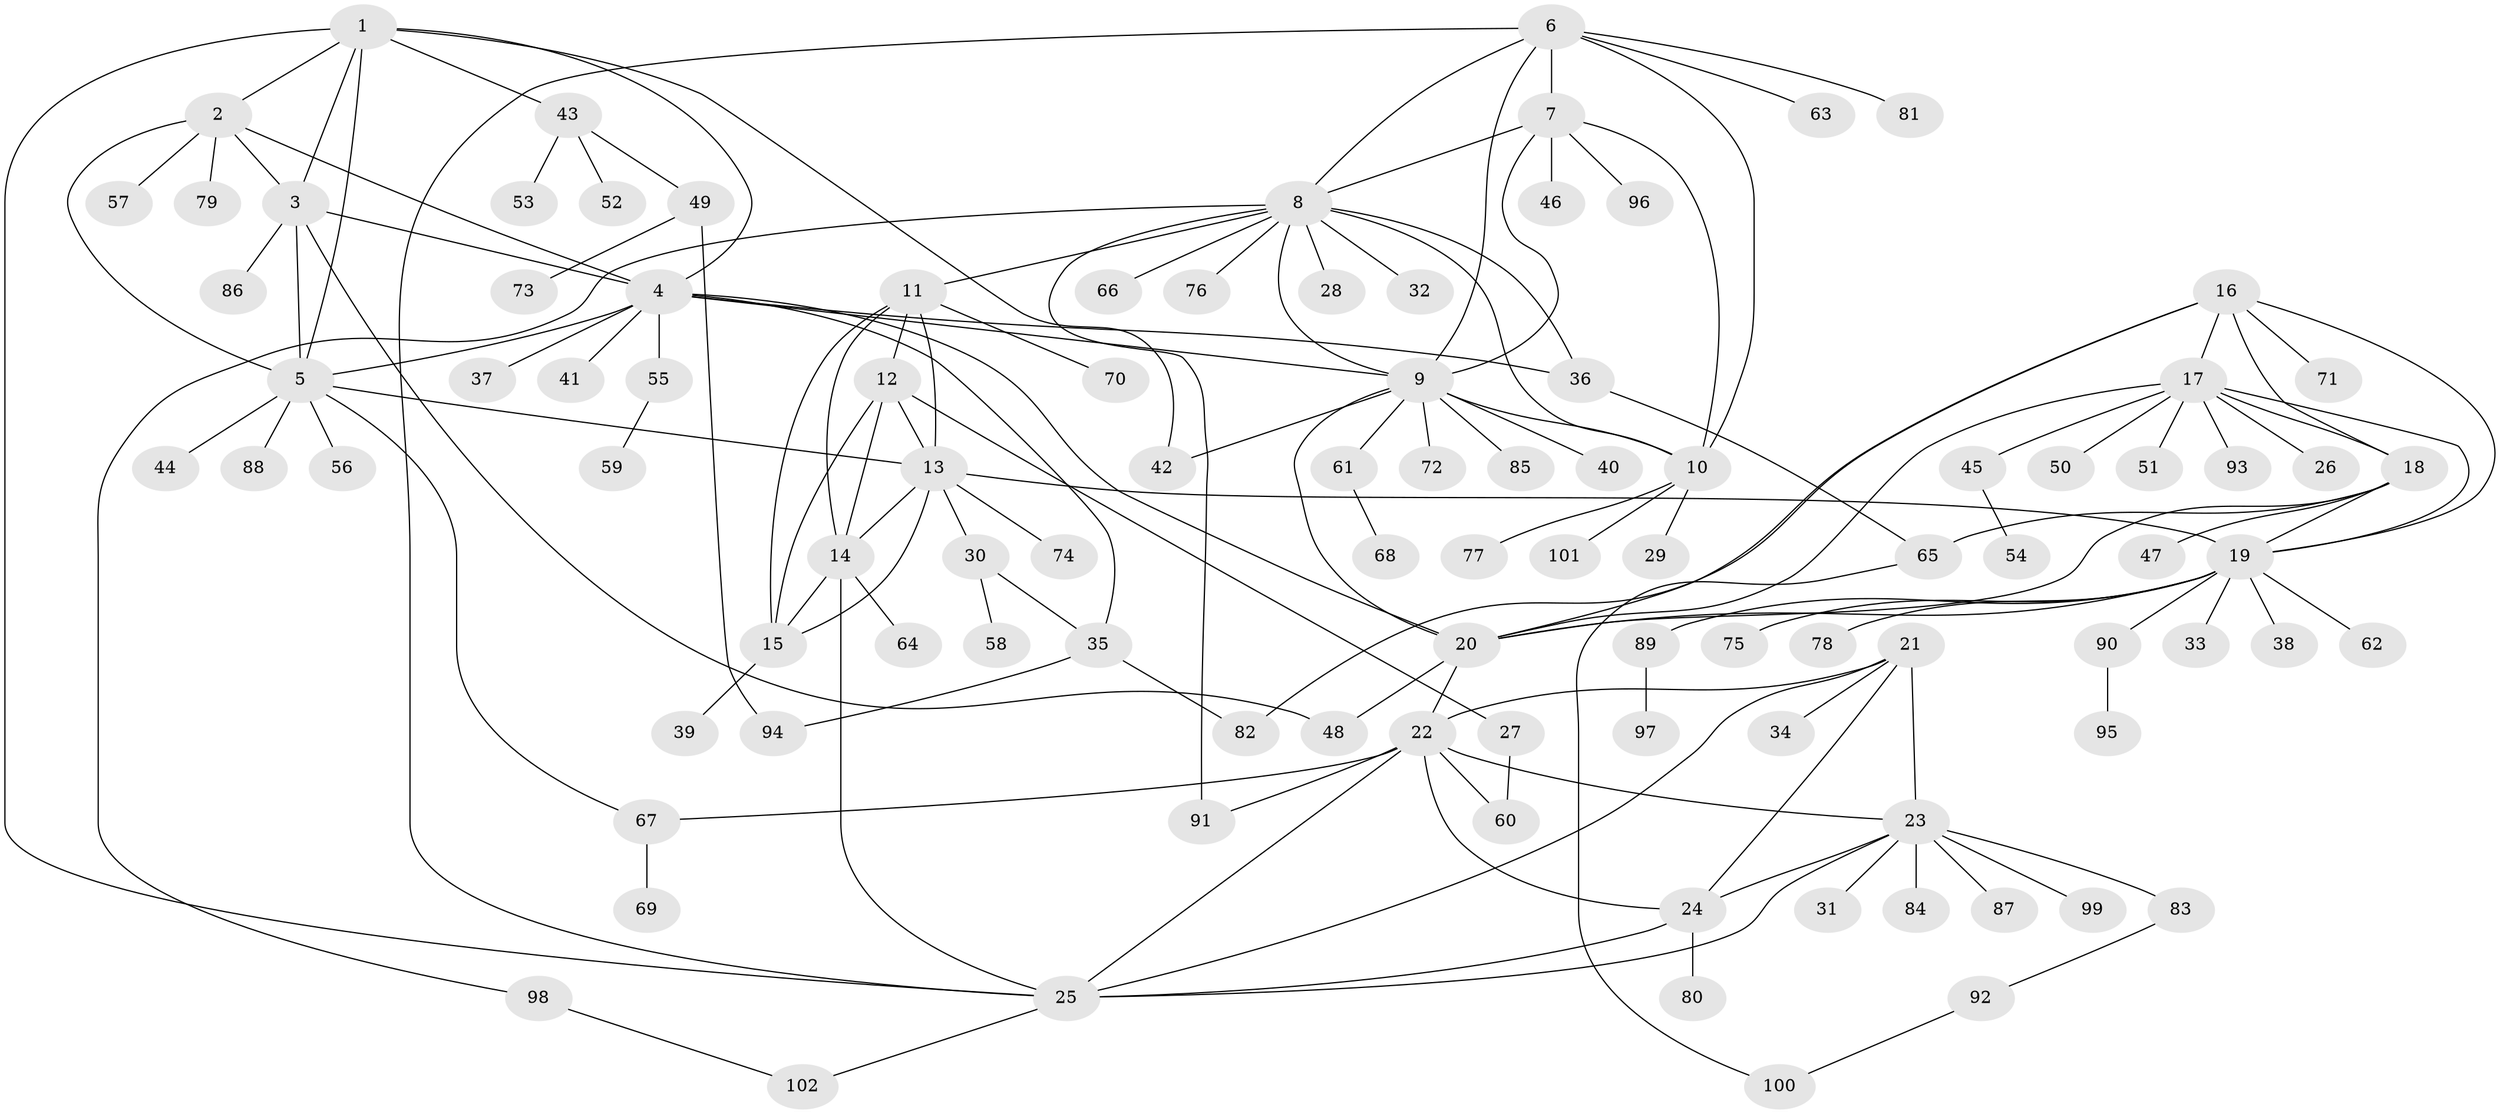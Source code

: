 // coarse degree distribution, {13: 0.0136986301369863, 2: 0.2191780821917808, 8: 0.0821917808219178, 6: 0.0273972602739726, 5: 0.0410958904109589, 11: 0.0273972602739726, 10: 0.0273972602739726, 4: 0.0410958904109589, 1: 0.4794520547945205, 3: 0.0410958904109589}
// Generated by graph-tools (version 1.1) at 2025/52/03/04/25 22:52:29]
// undirected, 102 vertices, 149 edges
graph export_dot {
  node [color=gray90,style=filled];
  1;
  2;
  3;
  4;
  5;
  6;
  7;
  8;
  9;
  10;
  11;
  12;
  13;
  14;
  15;
  16;
  17;
  18;
  19;
  20;
  21;
  22;
  23;
  24;
  25;
  26;
  27;
  28;
  29;
  30;
  31;
  32;
  33;
  34;
  35;
  36;
  37;
  38;
  39;
  40;
  41;
  42;
  43;
  44;
  45;
  46;
  47;
  48;
  49;
  50;
  51;
  52;
  53;
  54;
  55;
  56;
  57;
  58;
  59;
  60;
  61;
  62;
  63;
  64;
  65;
  66;
  67;
  68;
  69;
  70;
  71;
  72;
  73;
  74;
  75;
  76;
  77;
  78;
  79;
  80;
  81;
  82;
  83;
  84;
  85;
  86;
  87;
  88;
  89;
  90;
  91;
  92;
  93;
  94;
  95;
  96;
  97;
  98;
  99;
  100;
  101;
  102;
  1 -- 2;
  1 -- 3;
  1 -- 4;
  1 -- 5;
  1 -- 25;
  1 -- 42;
  1 -- 43;
  2 -- 3;
  2 -- 4;
  2 -- 5;
  2 -- 57;
  2 -- 79;
  3 -- 4;
  3 -- 5;
  3 -- 48;
  3 -- 86;
  4 -- 5;
  4 -- 9;
  4 -- 20;
  4 -- 35;
  4 -- 36;
  4 -- 37;
  4 -- 41;
  4 -- 55;
  5 -- 13;
  5 -- 44;
  5 -- 56;
  5 -- 67;
  5 -- 88;
  6 -- 7;
  6 -- 8;
  6 -- 9;
  6 -- 10;
  6 -- 25;
  6 -- 63;
  6 -- 81;
  7 -- 8;
  7 -- 9;
  7 -- 10;
  7 -- 46;
  7 -- 96;
  8 -- 9;
  8 -- 10;
  8 -- 11;
  8 -- 28;
  8 -- 32;
  8 -- 36;
  8 -- 66;
  8 -- 76;
  8 -- 91;
  8 -- 98;
  9 -- 10;
  9 -- 20;
  9 -- 40;
  9 -- 42;
  9 -- 61;
  9 -- 72;
  9 -- 85;
  10 -- 29;
  10 -- 77;
  10 -- 101;
  11 -- 12;
  11 -- 13;
  11 -- 14;
  11 -- 15;
  11 -- 70;
  12 -- 13;
  12 -- 14;
  12 -- 15;
  12 -- 27;
  13 -- 14;
  13 -- 15;
  13 -- 19;
  13 -- 30;
  13 -- 74;
  14 -- 15;
  14 -- 25;
  14 -- 64;
  15 -- 39;
  16 -- 17;
  16 -- 18;
  16 -- 19;
  16 -- 20;
  16 -- 71;
  16 -- 82;
  17 -- 18;
  17 -- 19;
  17 -- 20;
  17 -- 26;
  17 -- 45;
  17 -- 50;
  17 -- 51;
  17 -- 93;
  18 -- 19;
  18 -- 20;
  18 -- 47;
  18 -- 65;
  19 -- 20;
  19 -- 33;
  19 -- 38;
  19 -- 62;
  19 -- 75;
  19 -- 78;
  19 -- 89;
  19 -- 90;
  20 -- 22;
  20 -- 48;
  21 -- 22;
  21 -- 23;
  21 -- 24;
  21 -- 25;
  21 -- 34;
  22 -- 23;
  22 -- 24;
  22 -- 25;
  22 -- 60;
  22 -- 67;
  22 -- 91;
  23 -- 24;
  23 -- 25;
  23 -- 31;
  23 -- 83;
  23 -- 84;
  23 -- 87;
  23 -- 99;
  24 -- 25;
  24 -- 80;
  25 -- 102;
  27 -- 60;
  30 -- 35;
  30 -- 58;
  35 -- 82;
  35 -- 94;
  36 -- 65;
  43 -- 49;
  43 -- 52;
  43 -- 53;
  45 -- 54;
  49 -- 73;
  49 -- 94;
  55 -- 59;
  61 -- 68;
  65 -- 100;
  67 -- 69;
  83 -- 92;
  89 -- 97;
  90 -- 95;
  92 -- 100;
  98 -- 102;
}
